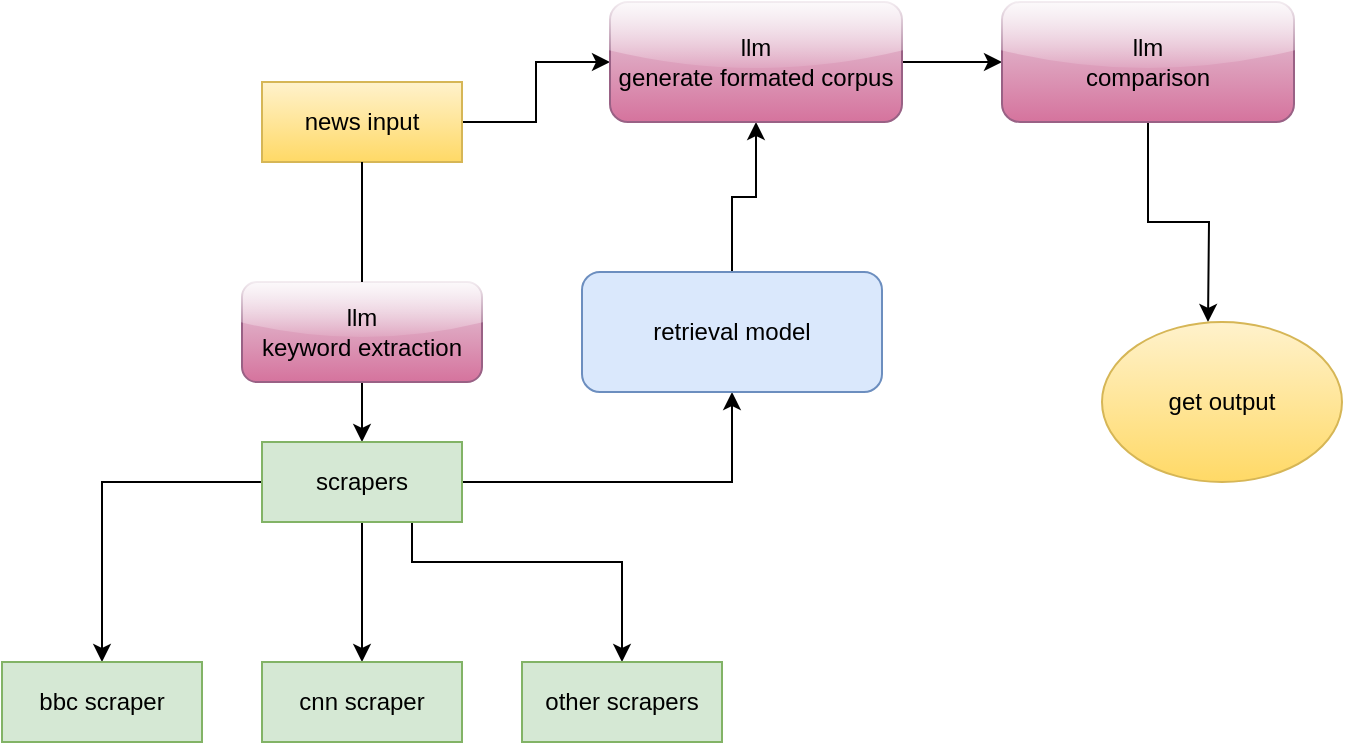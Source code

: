 <mxfile version="21.7.2" type="device">
  <diagram id="H7BJlb78vj060Txp-b5c" name="Page-1">
    <mxGraphModel dx="1042" dy="535" grid="1" gridSize="10" guides="1" tooltips="1" connect="1" arrows="1" fold="1" page="1" pageScale="1" pageWidth="827" pageHeight="1169" math="0" shadow="0">
      <root>
        <mxCell id="0" />
        <mxCell id="1" parent="0" />
        <mxCell id="oqTrx5yOk6BzUSDx58vE-3" style="edgeStyle=orthogonalEdgeStyle;rounded=0;orthogonalLoop=1;jettySize=auto;html=1;startArrow=none;" parent="1" source="oqTrx5yOk6BzUSDx58vE-9" target="oqTrx5yOk6BzUSDx58vE-2" edge="1">
          <mxGeometry relative="1" as="geometry" />
        </mxCell>
        <mxCell id="oqTrx5yOk6BzUSDx58vE-13" style="edgeStyle=orthogonalEdgeStyle;rounded=0;orthogonalLoop=1;jettySize=auto;html=1;" parent="1" source="oqTrx5yOk6BzUSDx58vE-1" target="oqTrx5yOk6BzUSDx58vE-12" edge="1">
          <mxGeometry relative="1" as="geometry" />
        </mxCell>
        <mxCell id="oqTrx5yOk6BzUSDx58vE-1" value="news input" style="rounded=0;whiteSpace=wrap;html=1;fillColor=#fff2cc;strokeColor=#d6b656;gradientColor=#ffd966;" parent="1" vertex="1">
          <mxGeometry x="190" y="140" width="100" height="40" as="geometry" />
        </mxCell>
        <mxCell id="oqTrx5yOk6BzUSDx58vE-6" style="edgeStyle=orthogonalEdgeStyle;rounded=0;orthogonalLoop=1;jettySize=auto;html=1;" parent="1" source="oqTrx5yOk6BzUSDx58vE-2" target="oqTrx5yOk6BzUSDx58vE-5" edge="1">
          <mxGeometry relative="1" as="geometry" />
        </mxCell>
        <mxCell id="oqTrx5yOk6BzUSDx58vE-8" style="edgeStyle=orthogonalEdgeStyle;rounded=0;orthogonalLoop=1;jettySize=auto;html=1;" parent="1" source="oqTrx5yOk6BzUSDx58vE-2" target="oqTrx5yOk6BzUSDx58vE-7" edge="1">
          <mxGeometry relative="1" as="geometry" />
        </mxCell>
        <mxCell id="oqTrx5yOk6BzUSDx58vE-11" style="edgeStyle=orthogonalEdgeStyle;rounded=0;orthogonalLoop=1;jettySize=auto;html=1;entryX=0.5;entryY=1;entryDx=0;entryDy=0;" parent="1" source="oqTrx5yOk6BzUSDx58vE-2" target="oqTrx5yOk6BzUSDx58vE-4" edge="1">
          <mxGeometry relative="1" as="geometry" />
        </mxCell>
        <mxCell id="oqTrx5yOk6BzUSDx58vE-21" style="edgeStyle=orthogonalEdgeStyle;rounded=0;orthogonalLoop=1;jettySize=auto;html=1;exitX=0.75;exitY=1;exitDx=0;exitDy=0;" parent="1" source="oqTrx5yOk6BzUSDx58vE-2" target="oqTrx5yOk6BzUSDx58vE-20" edge="1">
          <mxGeometry relative="1" as="geometry">
            <Array as="points">
              <mxPoint x="265" y="380" />
              <mxPoint x="370" y="380" />
            </Array>
          </mxGeometry>
        </mxCell>
        <mxCell id="oqTrx5yOk6BzUSDx58vE-2" value="scrapers" style="rounded=0;whiteSpace=wrap;html=1;fillColor=#d5e8d4;strokeColor=#82b366;" parent="1" vertex="1">
          <mxGeometry x="190" y="320" width="100" height="40" as="geometry" />
        </mxCell>
        <mxCell id="oqTrx5yOk6BzUSDx58vE-5" value="bbc scraper" style="rounded=0;whiteSpace=wrap;html=1;fillColor=#d5e8d4;strokeColor=#82b366;" parent="1" vertex="1">
          <mxGeometry x="60" y="430" width="100" height="40" as="geometry" />
        </mxCell>
        <mxCell id="oqTrx5yOk6BzUSDx58vE-7" value="cnn scraper" style="rounded=0;whiteSpace=wrap;html=1;fillColor=#d5e8d4;strokeColor=#82b366;" parent="1" vertex="1">
          <mxGeometry x="190" y="430" width="100" height="40" as="geometry" />
        </mxCell>
        <mxCell id="oqTrx5yOk6BzUSDx58vE-9" value="llm&lt;br&gt;keyword extraction" style="rounded=1;whiteSpace=wrap;html=1;fillColor=#e6d0de;strokeColor=#996185;gradientColor=#d5739d;glass=1;" parent="1" vertex="1">
          <mxGeometry x="180" y="240" width="120" height="50" as="geometry" />
        </mxCell>
        <mxCell id="oqTrx5yOk6BzUSDx58vE-10" value="" style="edgeStyle=orthogonalEdgeStyle;rounded=0;orthogonalLoop=1;jettySize=auto;html=1;endArrow=none;" parent="1" source="oqTrx5yOk6BzUSDx58vE-1" target="oqTrx5yOk6BzUSDx58vE-9" edge="1">
          <mxGeometry relative="1" as="geometry">
            <mxPoint x="200" y="90" as="sourcePoint" />
            <mxPoint x="240" y="320" as="targetPoint" />
          </mxGeometry>
        </mxCell>
        <mxCell id="oqTrx5yOk6BzUSDx58vE-14" style="edgeStyle=orthogonalEdgeStyle;rounded=0;orthogonalLoop=1;jettySize=auto;html=1;entryX=0.5;entryY=1;entryDx=0;entryDy=0;" parent="1" source="oqTrx5yOk6BzUSDx58vE-4" target="oqTrx5yOk6BzUSDx58vE-12" edge="1">
          <mxGeometry relative="1" as="geometry" />
        </mxCell>
        <mxCell id="oqTrx5yOk6BzUSDx58vE-4" value="retrieval model" style="rounded=1;whiteSpace=wrap;html=1;fillColor=#dae8fc;strokeColor=#6c8ebf;" parent="1" vertex="1">
          <mxGeometry x="350" y="235" width="150" height="60" as="geometry" />
        </mxCell>
        <mxCell id="oqTrx5yOk6BzUSDx58vE-16" style="edgeStyle=orthogonalEdgeStyle;rounded=0;orthogonalLoop=1;jettySize=auto;html=1;" parent="1" source="oqTrx5yOk6BzUSDx58vE-12" target="oqTrx5yOk6BzUSDx58vE-15" edge="1">
          <mxGeometry relative="1" as="geometry" />
        </mxCell>
        <mxCell id="oqTrx5yOk6BzUSDx58vE-12" value="llm&lt;br&gt;generate formated corpus" style="rounded=1;whiteSpace=wrap;html=1;fillColor=#e6d0de;strokeColor=#996185;gradientColor=#d5739d;glass=1;" parent="1" vertex="1">
          <mxGeometry x="364" y="100" width="146" height="60" as="geometry" />
        </mxCell>
        <mxCell id="oqTrx5yOk6BzUSDx58vE-18" style="edgeStyle=orthogonalEdgeStyle;rounded=0;orthogonalLoop=1;jettySize=auto;html=1;" parent="1" source="oqTrx5yOk6BzUSDx58vE-15" edge="1">
          <mxGeometry relative="1" as="geometry">
            <mxPoint x="663" y="260" as="targetPoint" />
          </mxGeometry>
        </mxCell>
        <mxCell id="oqTrx5yOk6BzUSDx58vE-15" value="llm&lt;br&gt;comparison" style="rounded=1;whiteSpace=wrap;html=1;fillColor=#e6d0de;strokeColor=#996185;gradientColor=#d5739d;glass=1;" parent="1" vertex="1">
          <mxGeometry x="560" y="100" width="146" height="60" as="geometry" />
        </mxCell>
        <mxCell id="oqTrx5yOk6BzUSDx58vE-19" value="get output" style="ellipse;whiteSpace=wrap;html=1;fillColor=#fff2cc;strokeColor=#d6b656;gradientColor=#ffd966;" parent="1" vertex="1">
          <mxGeometry x="610" y="260" width="120" height="80" as="geometry" />
        </mxCell>
        <mxCell id="oqTrx5yOk6BzUSDx58vE-20" value="other scrapers" style="rounded=0;whiteSpace=wrap;html=1;fillColor=#d5e8d4;strokeColor=#82b366;" parent="1" vertex="1">
          <mxGeometry x="320" y="430" width="100" height="40" as="geometry" />
        </mxCell>
      </root>
    </mxGraphModel>
  </diagram>
</mxfile>
